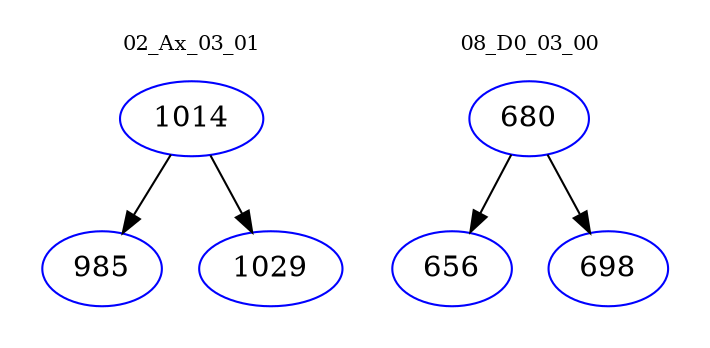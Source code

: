 digraph{
subgraph cluster_0 {
color = white
label = "02_Ax_03_01";
fontsize=10;
T0_1014 [label="1014", color="blue"]
T0_1014 -> T0_985 [color="black"]
T0_985 [label="985", color="blue"]
T0_1014 -> T0_1029 [color="black"]
T0_1029 [label="1029", color="blue"]
}
subgraph cluster_1 {
color = white
label = "08_D0_03_00";
fontsize=10;
T1_680 [label="680", color="blue"]
T1_680 -> T1_656 [color="black"]
T1_656 [label="656", color="blue"]
T1_680 -> T1_698 [color="black"]
T1_698 [label="698", color="blue"]
}
}
